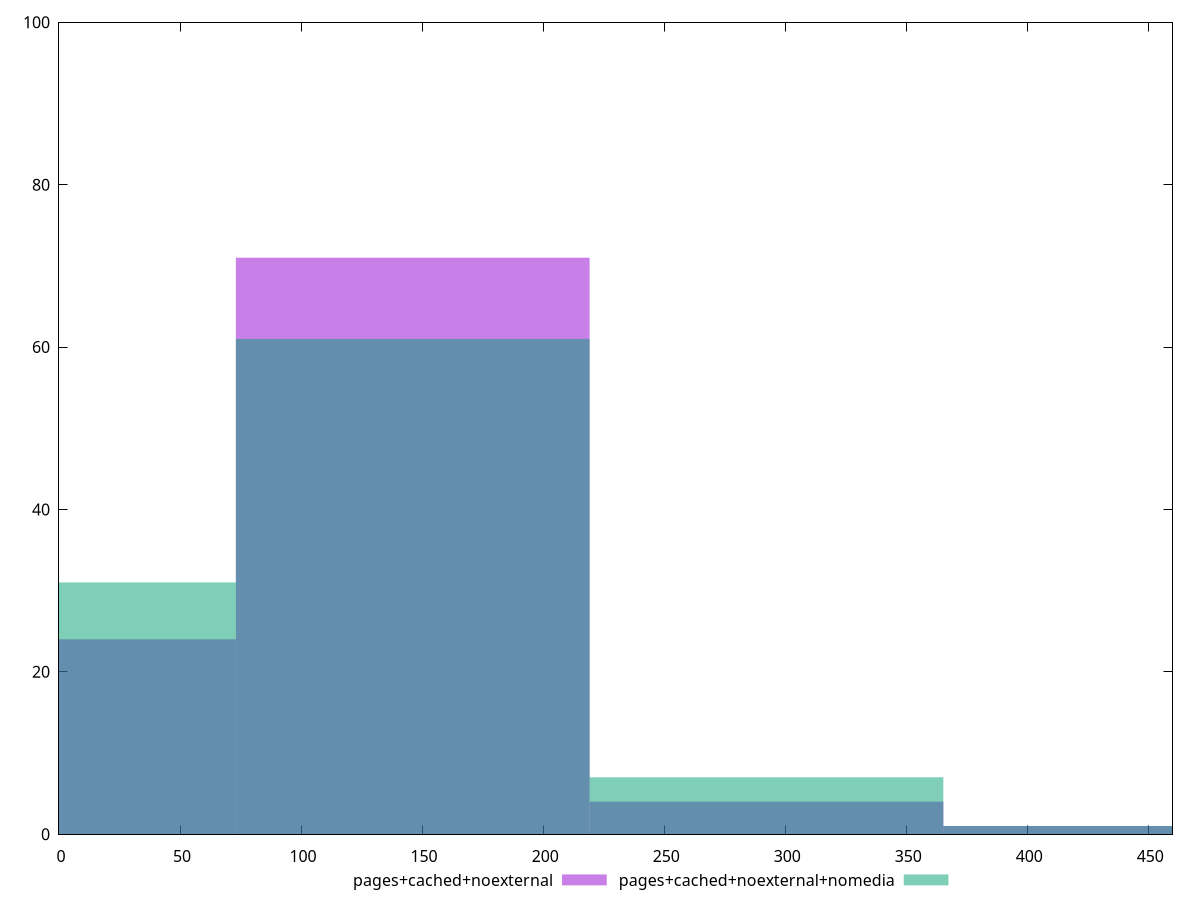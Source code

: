 reset

$pagesCachedNoexternal <<EOF
146.13327385075456 71
0 24
292.2665477015091 4
438.3998215522637 1
EOF

$pagesCachedNoexternalNomedia <<EOF
146.13327385075456 61
0 31
292.2665477015091 7
438.3998215522637 1
EOF

set key outside below
set boxwidth 146.13327385075456
set xrange [0:460]
set yrange [0:100]
set trange [0:100]
set style fill transparent solid 0.5 noborder
set terminal svg size 640, 500 enhanced background rgb 'white'
set output "reprap/uses-optimized-images/comparison/histogram/2_vs_3.svg"

plot $pagesCachedNoexternal title "pages+cached+noexternal" with boxes, \
     $pagesCachedNoexternalNomedia title "pages+cached+noexternal+nomedia" with boxes

reset
